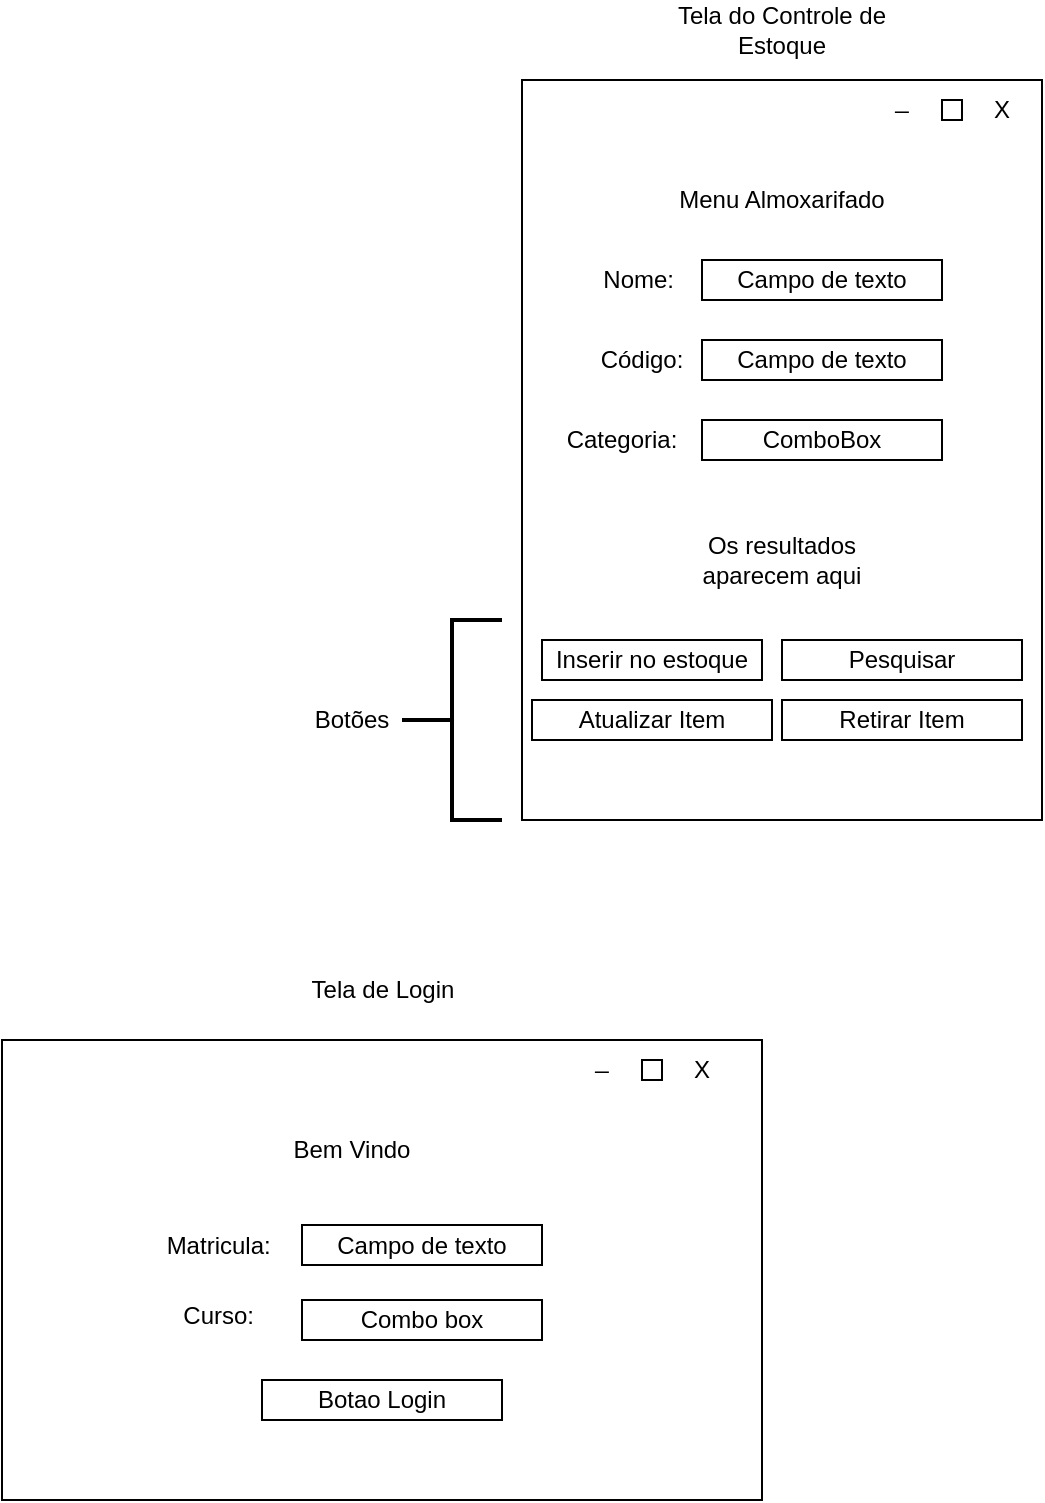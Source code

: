 <mxfile version="15.7.4" type="device"><diagram id="sY9V3sCGUI_i8M5vOHRj" name="Page-1"><mxGraphModel dx="1028" dy="531" grid="1" gridSize="10" guides="1" tooltips="1" connect="1" arrows="1" fold="1" page="1" pageScale="1" pageWidth="900" pageHeight="1600" math="0" shadow="0"><root><mxCell id="0"/><mxCell id="1" parent="0"/><mxCell id="jXEfSVKrKnUicWX300YU-1" value="" style="rounded=0;whiteSpace=wrap;html=1;" parent="1" vertex="1"><mxGeometry x="370" y="180" width="260" height="370" as="geometry"/></mxCell><mxCell id="jXEfSVKrKnUicWX300YU-2" value="Menu Almoxarifado" style="text;html=1;strokeColor=none;fillColor=none;align=center;verticalAlign=middle;whiteSpace=wrap;rounded=0;" parent="1" vertex="1"><mxGeometry x="420" y="230" width="160" height="20" as="geometry"/></mxCell><mxCell id="jXEfSVKrKnUicWX300YU-3" value="" style="rounded=0;whiteSpace=wrap;html=1;" parent="1" vertex="1"><mxGeometry x="580" y="190" width="10" height="10" as="geometry"/></mxCell><mxCell id="jXEfSVKrKnUicWX300YU-7" value="X" style="text;html=1;strokeColor=none;fillColor=none;align=center;verticalAlign=middle;whiteSpace=wrap;rounded=0;" parent="1" vertex="1"><mxGeometry x="590" y="185" width="40" height="20" as="geometry"/></mxCell><mxCell id="jXEfSVKrKnUicWX300YU-8" value="_" style="text;html=1;strokeColor=none;fillColor=none;align=center;verticalAlign=middle;whiteSpace=wrap;rounded=0;" parent="1" vertex="1"><mxGeometry x="540" y="180" width="40" height="20" as="geometry"/></mxCell><mxCell id="jXEfSVKrKnUicWX300YU-10" value="Campo de texto" style="rounded=0;whiteSpace=wrap;html=1;" parent="1" vertex="1"><mxGeometry x="460" y="270" width="120" height="20" as="geometry"/></mxCell><mxCell id="jXEfSVKrKnUicWX300YU-11" value="Nome:&amp;nbsp;" style="text;html=1;strokeColor=none;fillColor=none;align=center;verticalAlign=middle;whiteSpace=wrap;rounded=0;" parent="1" vertex="1"><mxGeometry x="410" y="270" width="40" height="20" as="geometry"/></mxCell><mxCell id="jXEfSVKrKnUicWX300YU-12" value="Campo de texto" style="rounded=0;whiteSpace=wrap;html=1;" parent="1" vertex="1"><mxGeometry x="460" y="310" width="120" height="20" as="geometry"/></mxCell><mxCell id="jXEfSVKrKnUicWX300YU-13" value="Código:" style="text;html=1;strokeColor=none;fillColor=none;align=center;verticalAlign=middle;whiteSpace=wrap;rounded=0;" parent="1" vertex="1"><mxGeometry x="410" y="310" width="40" height="20" as="geometry"/></mxCell><mxCell id="jXEfSVKrKnUicWX300YU-14" value="Categoria:" style="text;html=1;strokeColor=none;fillColor=none;align=center;verticalAlign=middle;whiteSpace=wrap;rounded=0;" parent="1" vertex="1"><mxGeometry x="400" y="350" width="40" height="20" as="geometry"/></mxCell><mxCell id="jXEfSVKrKnUicWX300YU-15" value="ComboBox" style="rounded=0;whiteSpace=wrap;html=1;" parent="1" vertex="1"><mxGeometry x="460" y="350" width="120" height="20" as="geometry"/></mxCell><mxCell id="jXEfSVKrKnUicWX300YU-16" value="Inserir no estoque" style="rounded=0;whiteSpace=wrap;html=1;" parent="1" vertex="1"><mxGeometry x="380" y="460" width="110" height="20" as="geometry"/></mxCell><mxCell id="jXEfSVKrKnUicWX300YU-17" value="Pesquisar" style="rounded=0;whiteSpace=wrap;html=1;" parent="1" vertex="1"><mxGeometry x="500" y="460" width="120" height="20" as="geometry"/></mxCell><mxCell id="jXEfSVKrKnUicWX300YU-18" value="Retirar Item" style="rounded=0;whiteSpace=wrap;html=1;" parent="1" vertex="1"><mxGeometry x="500" y="490" width="120" height="20" as="geometry"/></mxCell><mxCell id="jXEfSVKrKnUicWX300YU-19" value="Os resultados aparecem aqui" style="text;html=1;strokeColor=none;fillColor=none;align=center;verticalAlign=middle;whiteSpace=wrap;rounded=0;" parent="1" vertex="1"><mxGeometry x="440" y="410" width="120" height="20" as="geometry"/></mxCell><mxCell id="jXEfSVKrKnUicWX300YU-20" value="Atualizar Item" style="rounded=0;whiteSpace=wrap;html=1;" parent="1" vertex="1"><mxGeometry x="375" y="490" width="120" height="20" as="geometry"/></mxCell><mxCell id="VjKNOvQ4JDyW2y4aLlD4-1" value="" style="rounded=0;whiteSpace=wrap;html=1;" vertex="1" parent="1"><mxGeometry x="110" y="660" width="380" height="230" as="geometry"/></mxCell><mxCell id="VjKNOvQ4JDyW2y4aLlD4-2" value="X" style="text;html=1;strokeColor=none;fillColor=none;align=center;verticalAlign=middle;whiteSpace=wrap;rounded=0;" vertex="1" parent="1"><mxGeometry x="440" y="665" width="40" height="20" as="geometry"/></mxCell><mxCell id="VjKNOvQ4JDyW2y4aLlD4-3" value="_" style="text;html=1;strokeColor=none;fillColor=none;align=center;verticalAlign=middle;whiteSpace=wrap;rounded=0;" vertex="1" parent="1"><mxGeometry x="390" y="660" width="40" height="20" as="geometry"/></mxCell><mxCell id="VjKNOvQ4JDyW2y4aLlD4-5" value="" style="rounded=0;whiteSpace=wrap;html=1;" vertex="1" parent="1"><mxGeometry x="430" y="670" width="10" height="10" as="geometry"/></mxCell><mxCell id="VjKNOvQ4JDyW2y4aLlD4-6" value="Bem Vindo" style="text;html=1;strokeColor=none;fillColor=none;align=center;verticalAlign=middle;whiteSpace=wrap;rounded=0;" vertex="1" parent="1"><mxGeometry x="230" y="700" width="110" height="30" as="geometry"/></mxCell><mxCell id="VjKNOvQ4JDyW2y4aLlD4-7" value="Matricula:&amp;nbsp;" style="text;html=1;strokeColor=none;fillColor=none;align=center;verticalAlign=middle;whiteSpace=wrap;rounded=0;" vertex="1" parent="1"><mxGeometry x="190" y="747.5" width="60" height="30" as="geometry"/></mxCell><mxCell id="VjKNOvQ4JDyW2y4aLlD4-10" value="Curso:&amp;nbsp;" style="text;html=1;strokeColor=none;fillColor=none;align=center;verticalAlign=middle;whiteSpace=wrap;rounded=0;" vertex="1" parent="1"><mxGeometry x="190" y="785" width="60" height="25" as="geometry"/></mxCell><mxCell id="VjKNOvQ4JDyW2y4aLlD4-11" value="Campo de texto" style="rounded=0;whiteSpace=wrap;html=1;" vertex="1" parent="1"><mxGeometry x="260" y="752.5" width="120" height="20" as="geometry"/></mxCell><mxCell id="VjKNOvQ4JDyW2y4aLlD4-12" value="Combo box" style="rounded=0;whiteSpace=wrap;html=1;" vertex="1" parent="1"><mxGeometry x="260" y="790" width="120" height="20" as="geometry"/></mxCell><mxCell id="VjKNOvQ4JDyW2y4aLlD4-13" value="Botões" style="text;html=1;strokeColor=none;fillColor=none;align=center;verticalAlign=middle;whiteSpace=wrap;rounded=0;" vertex="1" parent="1"><mxGeometry x="255" y="485" width="60" height="30" as="geometry"/></mxCell><mxCell id="VjKNOvQ4JDyW2y4aLlD4-14" value="" style="strokeWidth=2;html=1;shape=mxgraph.flowchart.annotation_2;align=left;labelPosition=right;pointerEvents=1;" vertex="1" parent="1"><mxGeometry x="310" y="450" width="50" height="100" as="geometry"/></mxCell><mxCell id="VjKNOvQ4JDyW2y4aLlD4-15" value="Botao Login" style="rounded=0;whiteSpace=wrap;html=1;" vertex="1" parent="1"><mxGeometry x="240" y="830" width="120" height="20" as="geometry"/></mxCell><mxCell id="VjKNOvQ4JDyW2y4aLlD4-16" value="Tela do Controle de Estoque" style="text;html=1;strokeColor=none;fillColor=none;align=center;verticalAlign=middle;whiteSpace=wrap;rounded=0;" vertex="1" parent="1"><mxGeometry x="430" y="140" width="140" height="30" as="geometry"/></mxCell><mxCell id="VjKNOvQ4JDyW2y4aLlD4-17" value="Tela de Login" style="text;html=1;strokeColor=none;fillColor=none;align=center;verticalAlign=middle;whiteSpace=wrap;rounded=0;" vertex="1" parent="1"><mxGeometry x="217.5" y="620" width="165" height="30" as="geometry"/></mxCell></root></mxGraphModel></diagram></mxfile>